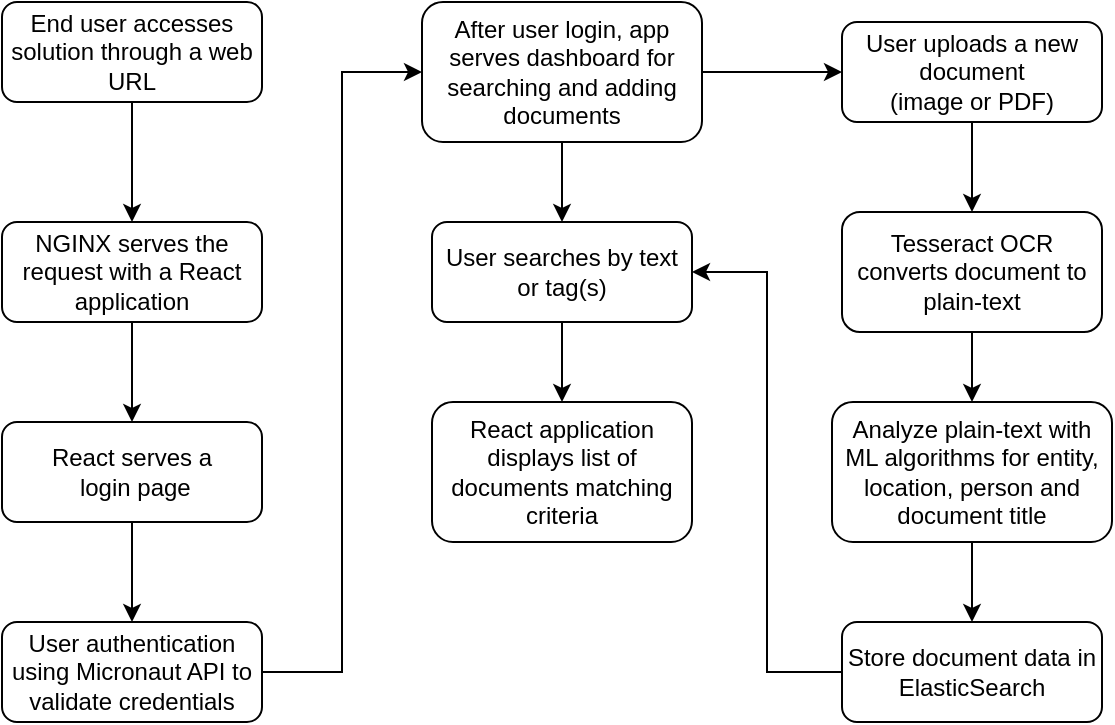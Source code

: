 <mxfile version="21.2.3" type="device">
  <diagram id="C5RBs43oDa-KdzZeNtuy" name="Page-1">
    <mxGraphModel dx="1943" dy="978" grid="1" gridSize="10" guides="1" tooltips="1" connect="1" arrows="1" fold="1" page="1" pageScale="1" pageWidth="827" pageHeight="1169" math="0" shadow="0">
      <root>
        <mxCell id="WIyWlLk6GJQsqaUBKTNV-0" />
        <mxCell id="WIyWlLk6GJQsqaUBKTNV-1" parent="WIyWlLk6GJQsqaUBKTNV-0" />
        <mxCell id="nKKaLAvIPDA7G_cPr7YH-1" style="edgeStyle=orthogonalEdgeStyle;rounded=0;orthogonalLoop=1;jettySize=auto;html=1;exitX=0.5;exitY=1;exitDx=0;exitDy=0;" edge="1" parent="WIyWlLk6GJQsqaUBKTNV-1" source="WIyWlLk6GJQsqaUBKTNV-3" target="nKKaLAvIPDA7G_cPr7YH-0">
          <mxGeometry relative="1" as="geometry" />
        </mxCell>
        <mxCell id="WIyWlLk6GJQsqaUBKTNV-3" value="End user accesses solution through a web URL" style="rounded=1;whiteSpace=wrap;html=1;fontSize=12;glass=0;strokeWidth=1;shadow=0;" parent="WIyWlLk6GJQsqaUBKTNV-1" vertex="1">
          <mxGeometry x="160" y="80" width="130" height="50" as="geometry" />
        </mxCell>
        <mxCell id="nKKaLAvIPDA7G_cPr7YH-7" style="edgeStyle=orthogonalEdgeStyle;rounded=0;orthogonalLoop=1;jettySize=auto;html=1;exitX=0.5;exitY=1;exitDx=0;exitDy=0;entryX=0.5;entryY=0;entryDx=0;entryDy=0;" edge="1" parent="WIyWlLk6GJQsqaUBKTNV-1" source="nKKaLAvIPDA7G_cPr7YH-0" target="nKKaLAvIPDA7G_cPr7YH-2">
          <mxGeometry relative="1" as="geometry" />
        </mxCell>
        <mxCell id="nKKaLAvIPDA7G_cPr7YH-0" value="NGINX serves the request with a React application" style="rounded=1;whiteSpace=wrap;html=1;fontSize=12;glass=0;strokeWidth=1;shadow=0;" vertex="1" parent="WIyWlLk6GJQsqaUBKTNV-1">
          <mxGeometry x="160" y="190" width="130" height="50" as="geometry" />
        </mxCell>
        <mxCell id="nKKaLAvIPDA7G_cPr7YH-8" style="edgeStyle=orthogonalEdgeStyle;rounded=0;orthogonalLoop=1;jettySize=auto;html=1;exitX=0.5;exitY=1;exitDx=0;exitDy=0;" edge="1" parent="WIyWlLk6GJQsqaUBKTNV-1" source="nKKaLAvIPDA7G_cPr7YH-2" target="nKKaLAvIPDA7G_cPr7YH-3">
          <mxGeometry relative="1" as="geometry" />
        </mxCell>
        <mxCell id="nKKaLAvIPDA7G_cPr7YH-2" value="&lt;div&gt;React serves a&lt;/div&gt;&lt;div&gt;&amp;nbsp;login page&lt;/div&gt;" style="rounded=1;whiteSpace=wrap;html=1;fontSize=12;glass=0;strokeWidth=1;shadow=0;" vertex="1" parent="WIyWlLk6GJQsqaUBKTNV-1">
          <mxGeometry x="160" y="290" width="130" height="50" as="geometry" />
        </mxCell>
        <mxCell id="nKKaLAvIPDA7G_cPr7YH-9" style="edgeStyle=orthogonalEdgeStyle;rounded=0;orthogonalLoop=1;jettySize=auto;html=1;entryX=0;entryY=0.5;entryDx=0;entryDy=0;" edge="1" parent="WIyWlLk6GJQsqaUBKTNV-1" source="nKKaLAvIPDA7G_cPr7YH-3" target="nKKaLAvIPDA7G_cPr7YH-4">
          <mxGeometry relative="1" as="geometry" />
        </mxCell>
        <mxCell id="nKKaLAvIPDA7G_cPr7YH-3" value="User authentication using Micronaut API to validate credentials" style="rounded=1;whiteSpace=wrap;html=1;fontSize=12;glass=0;strokeWidth=1;shadow=0;" vertex="1" parent="WIyWlLk6GJQsqaUBKTNV-1">
          <mxGeometry x="160" y="390" width="130" height="50" as="geometry" />
        </mxCell>
        <mxCell id="nKKaLAvIPDA7G_cPr7YH-10" value="" style="edgeStyle=orthogonalEdgeStyle;rounded=0;orthogonalLoop=1;jettySize=auto;html=1;" edge="1" parent="WIyWlLk6GJQsqaUBKTNV-1" source="nKKaLAvIPDA7G_cPr7YH-4" target="nKKaLAvIPDA7G_cPr7YH-5">
          <mxGeometry relative="1" as="geometry" />
        </mxCell>
        <mxCell id="nKKaLAvIPDA7G_cPr7YH-17" value="" style="edgeStyle=orthogonalEdgeStyle;rounded=0;orthogonalLoop=1;jettySize=auto;html=1;" edge="1" parent="WIyWlLk6GJQsqaUBKTNV-1" source="nKKaLAvIPDA7G_cPr7YH-4" target="nKKaLAvIPDA7G_cPr7YH-13">
          <mxGeometry relative="1" as="geometry" />
        </mxCell>
        <mxCell id="nKKaLAvIPDA7G_cPr7YH-4" value="After user login, app serves dashboard for searching and adding documents" style="rounded=1;whiteSpace=wrap;html=1;fontSize=12;glass=0;strokeWidth=1;shadow=0;" vertex="1" parent="WIyWlLk6GJQsqaUBKTNV-1">
          <mxGeometry x="370" y="80" width="140" height="70" as="geometry" />
        </mxCell>
        <mxCell id="nKKaLAvIPDA7G_cPr7YH-15" value="" style="edgeStyle=orthogonalEdgeStyle;rounded=0;orthogonalLoop=1;jettySize=auto;html=1;" edge="1" parent="WIyWlLk6GJQsqaUBKTNV-1" source="nKKaLAvIPDA7G_cPr7YH-5" target="nKKaLAvIPDA7G_cPr7YH-14">
          <mxGeometry relative="1" as="geometry" />
        </mxCell>
        <mxCell id="nKKaLAvIPDA7G_cPr7YH-5" value="&lt;div&gt;User uploads a new document&lt;/div&gt;&lt;div&gt;(image or PDF)&lt;/div&gt;" style="rounded=1;whiteSpace=wrap;html=1;fontSize=12;glass=0;strokeWidth=1;shadow=0;" vertex="1" parent="WIyWlLk6GJQsqaUBKTNV-1">
          <mxGeometry x="580" y="90" width="130" height="50" as="geometry" />
        </mxCell>
        <mxCell id="nKKaLAvIPDA7G_cPr7YH-20" value="" style="edgeStyle=orthogonalEdgeStyle;rounded=0;orthogonalLoop=1;jettySize=auto;html=1;" edge="1" parent="WIyWlLk6GJQsqaUBKTNV-1" source="nKKaLAvIPDA7G_cPr7YH-6" target="nKKaLAvIPDA7G_cPr7YH-12">
          <mxGeometry relative="1" as="geometry" />
        </mxCell>
        <mxCell id="nKKaLAvIPDA7G_cPr7YH-6" value="Analyze plain-text with ML algorithms for entity, location, person and document title " style="rounded=1;whiteSpace=wrap;html=1;fontSize=12;glass=0;strokeWidth=1;shadow=0;" vertex="1" parent="WIyWlLk6GJQsqaUBKTNV-1">
          <mxGeometry x="575" y="280" width="140" height="70" as="geometry" />
        </mxCell>
        <mxCell id="nKKaLAvIPDA7G_cPr7YH-21" style="edgeStyle=orthogonalEdgeStyle;rounded=0;orthogonalLoop=1;jettySize=auto;html=1;entryX=1;entryY=0.5;entryDx=0;entryDy=0;" edge="1" parent="WIyWlLk6GJQsqaUBKTNV-1" source="nKKaLAvIPDA7G_cPr7YH-12" target="nKKaLAvIPDA7G_cPr7YH-13">
          <mxGeometry relative="1" as="geometry" />
        </mxCell>
        <mxCell id="nKKaLAvIPDA7G_cPr7YH-12" value="Store document data in ElasticSearch" style="rounded=1;whiteSpace=wrap;html=1;fontSize=12;glass=0;strokeWidth=1;shadow=0;" vertex="1" parent="WIyWlLk6GJQsqaUBKTNV-1">
          <mxGeometry x="580" y="390" width="130" height="50" as="geometry" />
        </mxCell>
        <mxCell id="nKKaLAvIPDA7G_cPr7YH-18" value="" style="edgeStyle=orthogonalEdgeStyle;rounded=0;orthogonalLoop=1;jettySize=auto;html=1;" edge="1" parent="WIyWlLk6GJQsqaUBKTNV-1" source="nKKaLAvIPDA7G_cPr7YH-13" target="nKKaLAvIPDA7G_cPr7YH-16">
          <mxGeometry relative="1" as="geometry" />
        </mxCell>
        <mxCell id="nKKaLAvIPDA7G_cPr7YH-13" value="User searches by text or tag(s)" style="rounded=1;whiteSpace=wrap;html=1;fontSize=12;glass=0;strokeWidth=1;shadow=0;" vertex="1" parent="WIyWlLk6GJQsqaUBKTNV-1">
          <mxGeometry x="375" y="190" width="130" height="50" as="geometry" />
        </mxCell>
        <mxCell id="nKKaLAvIPDA7G_cPr7YH-19" value="" style="edgeStyle=orthogonalEdgeStyle;rounded=0;orthogonalLoop=1;jettySize=auto;html=1;" edge="1" parent="WIyWlLk6GJQsqaUBKTNV-1" source="nKKaLAvIPDA7G_cPr7YH-14" target="nKKaLAvIPDA7G_cPr7YH-6">
          <mxGeometry relative="1" as="geometry" />
        </mxCell>
        <mxCell id="nKKaLAvIPDA7G_cPr7YH-14" value="Tesseract OCR converts document to plain-text" style="rounded=1;whiteSpace=wrap;html=1;fontSize=12;glass=0;strokeWidth=1;shadow=0;" vertex="1" parent="WIyWlLk6GJQsqaUBKTNV-1">
          <mxGeometry x="580" y="185" width="130" height="60" as="geometry" />
        </mxCell>
        <mxCell id="nKKaLAvIPDA7G_cPr7YH-16" value="React application displays list of documents matching criteria" style="rounded=1;whiteSpace=wrap;html=1;fontSize=12;glass=0;strokeWidth=1;shadow=0;" vertex="1" parent="WIyWlLk6GJQsqaUBKTNV-1">
          <mxGeometry x="375" y="280" width="130" height="70" as="geometry" />
        </mxCell>
      </root>
    </mxGraphModel>
  </diagram>
</mxfile>
